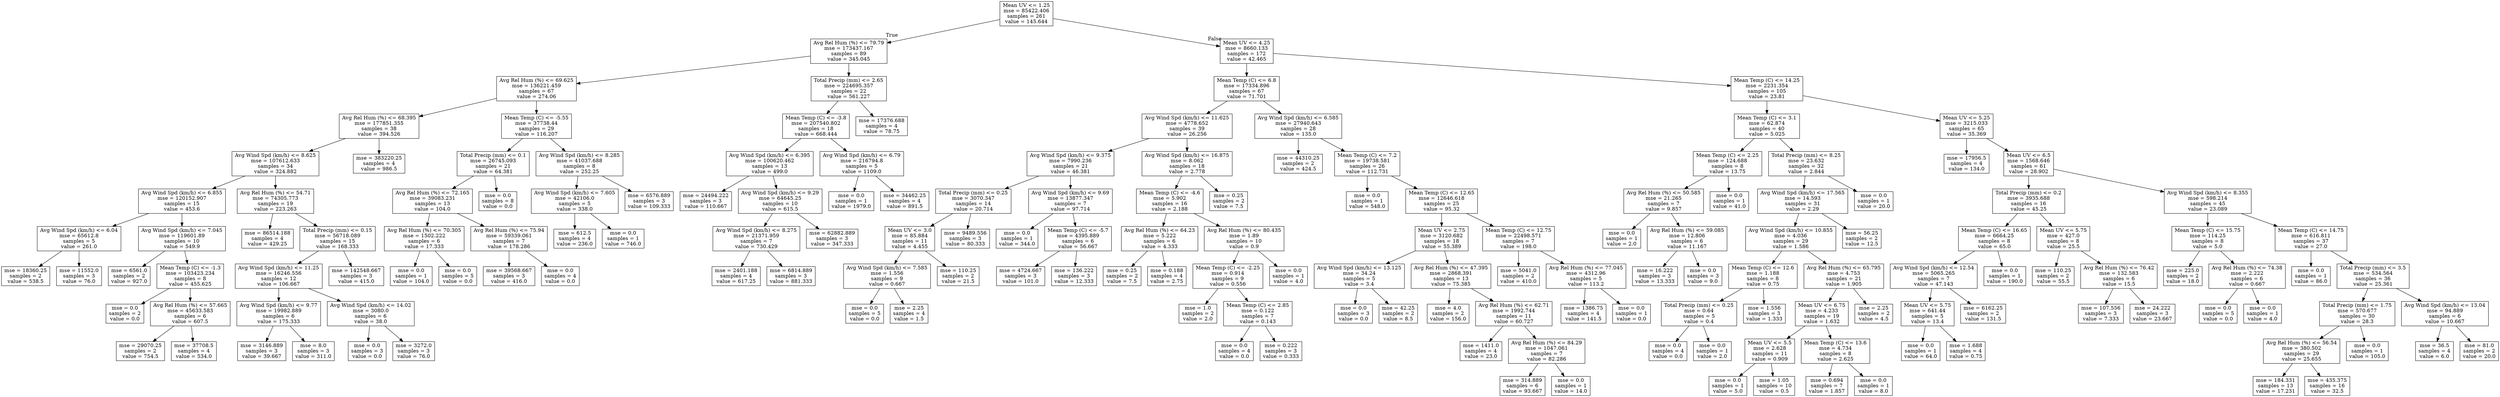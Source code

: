 digraph Tree {
node [shape=box] ;
0 [label="Mean UV <= 1.25\nmse = 85422.406\nsamples = 261\nvalue = 145.644"] ;
1 [label="Avg Rel Hum (%) <= 79.79\nmse = 173437.167\nsamples = 89\nvalue = 345.045"] ;
0 -> 1 [labeldistance=2.5, labelangle=45, headlabel="True"] ;
2 [label="Avg Rel Hum (%) <= 69.625\nmse = 136221.459\nsamples = 67\nvalue = 274.06"] ;
1 -> 2 ;
3 [label="Avg Rel Hum (%) <= 68.395\nmse = 177851.355\nsamples = 38\nvalue = 394.526"] ;
2 -> 3 ;
4 [label="Avg Wind Spd (km/h) <= 8.625\nmse = 107612.633\nsamples = 34\nvalue = 324.882"] ;
3 -> 4 ;
5 [label="Avg Wind Spd (km/h) <= 6.855\nmse = 120152.907\nsamples = 15\nvalue = 453.6"] ;
4 -> 5 ;
6 [label="Avg Wind Spd (km/h) <= 6.04\nmse = 65612.8\nsamples = 5\nvalue = 261.0"] ;
5 -> 6 ;
7 [label="mse = 18360.25\nsamples = 2\nvalue = 538.5"] ;
6 -> 7 ;
8 [label="mse = 11552.0\nsamples = 3\nvalue = 76.0"] ;
6 -> 8 ;
9 [label="Avg Wind Spd (km/h) <= 7.045\nmse = 119601.89\nsamples = 10\nvalue = 549.9"] ;
5 -> 9 ;
10 [label="mse = 6561.0\nsamples = 2\nvalue = 927.0"] ;
9 -> 10 ;
11 [label="Mean Temp (C) <= -1.3\nmse = 103423.234\nsamples = 8\nvalue = 455.625"] ;
9 -> 11 ;
12 [label="mse = 0.0\nsamples = 2\nvalue = 0.0"] ;
11 -> 12 ;
13 [label="Avg Rel Hum (%) <= 57.665\nmse = 45633.583\nsamples = 6\nvalue = 607.5"] ;
11 -> 13 ;
14 [label="mse = 29070.25\nsamples = 2\nvalue = 754.5"] ;
13 -> 14 ;
15 [label="mse = 37708.5\nsamples = 4\nvalue = 534.0"] ;
13 -> 15 ;
16 [label="Avg Rel Hum (%) <= 54.71\nmse = 74305.773\nsamples = 19\nvalue = 223.263"] ;
4 -> 16 ;
17 [label="mse = 86514.188\nsamples = 4\nvalue = 429.25"] ;
16 -> 17 ;
18 [label="Total Precip (mm) <= 0.15\nmse = 56718.089\nsamples = 15\nvalue = 168.333"] ;
16 -> 18 ;
19 [label="Avg Wind Spd (km/h) <= 11.25\nmse = 16246.556\nsamples = 12\nvalue = 106.667"] ;
18 -> 19 ;
20 [label="Avg Wind Spd (km/h) <= 9.77\nmse = 19982.889\nsamples = 6\nvalue = 175.333"] ;
19 -> 20 ;
21 [label="mse = 3146.889\nsamples = 3\nvalue = 39.667"] ;
20 -> 21 ;
22 [label="mse = 8.0\nsamples = 3\nvalue = 311.0"] ;
20 -> 22 ;
23 [label="Avg Wind Spd (km/h) <= 14.02\nmse = 3080.0\nsamples = 6\nvalue = 38.0"] ;
19 -> 23 ;
24 [label="mse = 0.0\nsamples = 3\nvalue = 0.0"] ;
23 -> 24 ;
25 [label="mse = 3272.0\nsamples = 3\nvalue = 76.0"] ;
23 -> 25 ;
26 [label="mse = 142548.667\nsamples = 3\nvalue = 415.0"] ;
18 -> 26 ;
27 [label="mse = 383220.25\nsamples = 4\nvalue = 986.5"] ;
3 -> 27 ;
28 [label="Mean Temp (C) <= -5.55\nmse = 37738.44\nsamples = 29\nvalue = 116.207"] ;
2 -> 28 ;
29 [label="Total Precip (mm) <= 0.1\nmse = 26745.093\nsamples = 21\nvalue = 64.381"] ;
28 -> 29 ;
30 [label="Avg Rel Hum (%) <= 72.165\nmse = 39083.231\nsamples = 13\nvalue = 104.0"] ;
29 -> 30 ;
31 [label="Avg Rel Hum (%) <= 70.305\nmse = 1502.222\nsamples = 6\nvalue = 17.333"] ;
30 -> 31 ;
32 [label="mse = 0.0\nsamples = 1\nvalue = 104.0"] ;
31 -> 32 ;
33 [label="mse = 0.0\nsamples = 5\nvalue = 0.0"] ;
31 -> 33 ;
34 [label="Avg Rel Hum (%) <= 75.94\nmse = 59339.061\nsamples = 7\nvalue = 178.286"] ;
30 -> 34 ;
35 [label="mse = 39568.667\nsamples = 3\nvalue = 416.0"] ;
34 -> 35 ;
36 [label="mse = 0.0\nsamples = 4\nvalue = 0.0"] ;
34 -> 36 ;
37 [label="mse = 0.0\nsamples = 8\nvalue = 0.0"] ;
29 -> 37 ;
38 [label="Avg Wind Spd (km/h) <= 8.285\nmse = 41037.688\nsamples = 8\nvalue = 252.25"] ;
28 -> 38 ;
39 [label="Avg Wind Spd (km/h) <= 7.605\nmse = 42106.0\nsamples = 5\nvalue = 338.0"] ;
38 -> 39 ;
40 [label="mse = 612.5\nsamples = 4\nvalue = 236.0"] ;
39 -> 40 ;
41 [label="mse = 0.0\nsamples = 1\nvalue = 746.0"] ;
39 -> 41 ;
42 [label="mse = 6576.889\nsamples = 3\nvalue = 109.333"] ;
38 -> 42 ;
43 [label="Total Precip (mm) <= 2.65\nmse = 224695.357\nsamples = 22\nvalue = 561.227"] ;
1 -> 43 ;
44 [label="Mean Temp (C) <= -3.8\nmse = 207540.802\nsamples = 18\nvalue = 668.444"] ;
43 -> 44 ;
45 [label="Avg Wind Spd (km/h) <= 6.395\nmse = 100620.462\nsamples = 13\nvalue = 499.0"] ;
44 -> 45 ;
46 [label="mse = 24494.222\nsamples = 3\nvalue = 110.667"] ;
45 -> 46 ;
47 [label="Avg Wind Spd (km/h) <= 9.29\nmse = 64645.25\nsamples = 10\nvalue = 615.5"] ;
45 -> 47 ;
48 [label="Avg Wind Spd (km/h) <= 8.275\nmse = 21371.959\nsamples = 7\nvalue = 730.429"] ;
47 -> 48 ;
49 [label="mse = 2401.188\nsamples = 4\nvalue = 617.25"] ;
48 -> 49 ;
50 [label="mse = 6814.889\nsamples = 3\nvalue = 881.333"] ;
48 -> 50 ;
51 [label="mse = 62882.889\nsamples = 3\nvalue = 347.333"] ;
47 -> 51 ;
52 [label="Avg Wind Spd (km/h) <= 6.79\nmse = 216794.8\nsamples = 5\nvalue = 1109.0"] ;
44 -> 52 ;
53 [label="mse = 0.0\nsamples = 1\nvalue = 1979.0"] ;
52 -> 53 ;
54 [label="mse = 34462.25\nsamples = 4\nvalue = 891.5"] ;
52 -> 54 ;
55 [label="mse = 17376.688\nsamples = 4\nvalue = 78.75"] ;
43 -> 55 ;
56 [label="Mean UV <= 4.25\nmse = 8660.133\nsamples = 172\nvalue = 42.465"] ;
0 -> 56 [labeldistance=2.5, labelangle=-45, headlabel="False"] ;
57 [label="Mean Temp (C) <= 6.8\nmse = 17334.896\nsamples = 67\nvalue = 71.701"] ;
56 -> 57 ;
58 [label="Avg Wind Spd (km/h) <= 11.625\nmse = 4778.652\nsamples = 39\nvalue = 26.256"] ;
57 -> 58 ;
59 [label="Avg Wind Spd (km/h) <= 9.375\nmse = 7990.236\nsamples = 21\nvalue = 46.381"] ;
58 -> 59 ;
60 [label="Total Precip (mm) <= 0.25\nmse = 3070.347\nsamples = 14\nvalue = 20.714"] ;
59 -> 60 ;
61 [label="Mean UV <= 3.0\nmse = 85.884\nsamples = 11\nvalue = 4.455"] ;
60 -> 61 ;
62 [label="Avg Wind Spd (km/h) <= 7.585\nmse = 1.556\nsamples = 9\nvalue = 0.667"] ;
61 -> 62 ;
63 [label="mse = 0.0\nsamples = 5\nvalue = 0.0"] ;
62 -> 63 ;
64 [label="mse = 2.25\nsamples = 4\nvalue = 1.5"] ;
62 -> 64 ;
65 [label="mse = 110.25\nsamples = 2\nvalue = 21.5"] ;
61 -> 65 ;
66 [label="mse = 9489.556\nsamples = 3\nvalue = 80.333"] ;
60 -> 66 ;
67 [label="Avg Wind Spd (km/h) <= 9.69\nmse = 13877.347\nsamples = 7\nvalue = 97.714"] ;
59 -> 67 ;
68 [label="mse = 0.0\nsamples = 1\nvalue = 344.0"] ;
67 -> 68 ;
69 [label="Mean Temp (C) <= -5.7\nmse = 4395.889\nsamples = 6\nvalue = 56.667"] ;
67 -> 69 ;
70 [label="mse = 4724.667\nsamples = 3\nvalue = 101.0"] ;
69 -> 70 ;
71 [label="mse = 136.222\nsamples = 3\nvalue = 12.333"] ;
69 -> 71 ;
72 [label="Avg Wind Spd (km/h) <= 16.875\nmse = 8.062\nsamples = 18\nvalue = 2.778"] ;
58 -> 72 ;
73 [label="Mean Temp (C) <= -4.6\nmse = 5.902\nsamples = 16\nvalue = 2.188"] ;
72 -> 73 ;
74 [label="Avg Rel Hum (%) <= 64.23\nmse = 5.222\nsamples = 6\nvalue = 4.333"] ;
73 -> 74 ;
75 [label="mse = 0.25\nsamples = 2\nvalue = 7.5"] ;
74 -> 75 ;
76 [label="mse = 0.188\nsamples = 4\nvalue = 2.75"] ;
74 -> 76 ;
77 [label="Avg Rel Hum (%) <= 80.435\nmse = 1.89\nsamples = 10\nvalue = 0.9"] ;
73 -> 77 ;
78 [label="Mean Temp (C) <= -2.25\nmse = 0.914\nsamples = 9\nvalue = 0.556"] ;
77 -> 78 ;
79 [label="mse = 1.0\nsamples = 2\nvalue = 2.0"] ;
78 -> 79 ;
80 [label="Mean Temp (C) <= 2.85\nmse = 0.122\nsamples = 7\nvalue = 0.143"] ;
78 -> 80 ;
81 [label="mse = 0.0\nsamples = 4\nvalue = 0.0"] ;
80 -> 81 ;
82 [label="mse = 0.222\nsamples = 3\nvalue = 0.333"] ;
80 -> 82 ;
83 [label="mse = 0.0\nsamples = 1\nvalue = 4.0"] ;
77 -> 83 ;
84 [label="mse = 0.25\nsamples = 2\nvalue = 7.5"] ;
72 -> 84 ;
85 [label="Avg Wind Spd (km/h) <= 6.585\nmse = 27940.643\nsamples = 28\nvalue = 135.0"] ;
57 -> 85 ;
86 [label="mse = 44310.25\nsamples = 2\nvalue = 424.5"] ;
85 -> 86 ;
87 [label="Mean Temp (C) <= 7.2\nmse = 19738.581\nsamples = 26\nvalue = 112.731"] ;
85 -> 87 ;
88 [label="mse = 0.0\nsamples = 1\nvalue = 548.0"] ;
87 -> 88 ;
89 [label="Mean Temp (C) <= 12.65\nmse = 12646.618\nsamples = 25\nvalue = 95.32"] ;
87 -> 89 ;
90 [label="Mean UV <= 2.75\nmse = 3120.682\nsamples = 18\nvalue = 55.389"] ;
89 -> 90 ;
91 [label="Avg Wind Spd (km/h) <= 13.125\nmse = 34.24\nsamples = 5\nvalue = 3.4"] ;
90 -> 91 ;
92 [label="mse = 0.0\nsamples = 3\nvalue = 0.0"] ;
91 -> 92 ;
93 [label="mse = 42.25\nsamples = 2\nvalue = 8.5"] ;
91 -> 93 ;
94 [label="Avg Rel Hum (%) <= 47.395\nmse = 2868.391\nsamples = 13\nvalue = 75.385"] ;
90 -> 94 ;
95 [label="mse = 4.0\nsamples = 2\nvalue = 156.0"] ;
94 -> 95 ;
96 [label="Avg Rel Hum (%) <= 62.71\nmse = 1992.744\nsamples = 11\nvalue = 60.727"] ;
94 -> 96 ;
97 [label="mse = 1411.0\nsamples = 4\nvalue = 23.0"] ;
96 -> 97 ;
98 [label="Avg Rel Hum (%) <= 84.29\nmse = 1047.061\nsamples = 7\nvalue = 82.286"] ;
96 -> 98 ;
99 [label="mse = 314.889\nsamples = 6\nvalue = 93.667"] ;
98 -> 99 ;
100 [label="mse = 0.0\nsamples = 1\nvalue = 14.0"] ;
98 -> 100 ;
101 [label="Mean Temp (C) <= 12.75\nmse = 22498.571\nsamples = 7\nvalue = 198.0"] ;
89 -> 101 ;
102 [label="mse = 5041.0\nsamples = 2\nvalue = 410.0"] ;
101 -> 102 ;
103 [label="Avg Rel Hum (%) <= 77.045\nmse = 4312.96\nsamples = 5\nvalue = 113.2"] ;
101 -> 103 ;
104 [label="mse = 1386.75\nsamples = 4\nvalue = 141.5"] ;
103 -> 104 ;
105 [label="mse = 0.0\nsamples = 1\nvalue = 0.0"] ;
103 -> 105 ;
106 [label="Mean Temp (C) <= 14.25\nmse = 2231.354\nsamples = 105\nvalue = 23.81"] ;
56 -> 106 ;
107 [label="Mean Temp (C) <= 3.1\nmse = 62.874\nsamples = 40\nvalue = 5.025"] ;
106 -> 107 ;
108 [label="Mean Temp (C) <= 2.25\nmse = 124.688\nsamples = 8\nvalue = 13.75"] ;
107 -> 108 ;
109 [label="Avg Rel Hum (%) <= 50.585\nmse = 21.265\nsamples = 7\nvalue = 9.857"] ;
108 -> 109 ;
110 [label="mse = 0.0\nsamples = 1\nvalue = 2.0"] ;
109 -> 110 ;
111 [label="Avg Rel Hum (%) <= 59.085\nmse = 12.806\nsamples = 6\nvalue = 11.167"] ;
109 -> 111 ;
112 [label="mse = 16.222\nsamples = 3\nvalue = 13.333"] ;
111 -> 112 ;
113 [label="mse = 0.0\nsamples = 3\nvalue = 9.0"] ;
111 -> 113 ;
114 [label="mse = 0.0\nsamples = 1\nvalue = 41.0"] ;
108 -> 114 ;
115 [label="Total Precip (mm) <= 8.25\nmse = 23.632\nsamples = 32\nvalue = 2.844"] ;
107 -> 115 ;
116 [label="Avg Wind Spd (km/h) <= 17.565\nmse = 14.593\nsamples = 31\nvalue = 2.29"] ;
115 -> 116 ;
117 [label="Avg Wind Spd (km/h) <= 10.855\nmse = 4.036\nsamples = 29\nvalue = 1.586"] ;
116 -> 117 ;
118 [label="Mean Temp (C) <= 12.6\nmse = 1.188\nsamples = 8\nvalue = 0.75"] ;
117 -> 118 ;
119 [label="Total Precip (mm) <= 0.25\nmse = 0.64\nsamples = 5\nvalue = 0.4"] ;
118 -> 119 ;
120 [label="mse = 0.0\nsamples = 4\nvalue = 0.0"] ;
119 -> 120 ;
121 [label="mse = 0.0\nsamples = 1\nvalue = 2.0"] ;
119 -> 121 ;
122 [label="mse = 1.556\nsamples = 3\nvalue = 1.333"] ;
118 -> 122 ;
123 [label="Avg Rel Hum (%) <= 65.795\nmse = 4.753\nsamples = 21\nvalue = 1.905"] ;
117 -> 123 ;
124 [label="Mean UV <= 6.75\nmse = 4.233\nsamples = 19\nvalue = 1.632"] ;
123 -> 124 ;
125 [label="Mean UV <= 5.5\nmse = 2.628\nsamples = 11\nvalue = 0.909"] ;
124 -> 125 ;
126 [label="mse = 0.0\nsamples = 1\nvalue = 5.0"] ;
125 -> 126 ;
127 [label="mse = 1.05\nsamples = 10\nvalue = 0.5"] ;
125 -> 127 ;
128 [label="Mean Temp (C) <= 13.6\nmse = 4.734\nsamples = 8\nvalue = 2.625"] ;
124 -> 128 ;
129 [label="mse = 0.694\nsamples = 7\nvalue = 1.857"] ;
128 -> 129 ;
130 [label="mse = 0.0\nsamples = 1\nvalue = 8.0"] ;
128 -> 130 ;
131 [label="mse = 2.25\nsamples = 2\nvalue = 4.5"] ;
123 -> 131 ;
132 [label="mse = 56.25\nsamples = 2\nvalue = 12.5"] ;
116 -> 132 ;
133 [label="mse = 0.0\nsamples = 1\nvalue = 20.0"] ;
115 -> 133 ;
134 [label="Mean UV <= 5.25\nmse = 3215.033\nsamples = 65\nvalue = 35.369"] ;
106 -> 134 ;
135 [label="mse = 17956.5\nsamples = 4\nvalue = 134.0"] ;
134 -> 135 ;
136 [label="Mean UV <= 6.5\nmse = 1568.646\nsamples = 61\nvalue = 28.902"] ;
134 -> 136 ;
137 [label="Total Precip (mm) <= 0.2\nmse = 3935.688\nsamples = 16\nvalue = 45.25"] ;
136 -> 137 ;
138 [label="Mean Temp (C) <= 16.65\nmse = 6664.25\nsamples = 8\nvalue = 65.0"] ;
137 -> 138 ;
139 [label="Avg Wind Spd (km/h) <= 12.54\nmse = 5065.265\nsamples = 7\nvalue = 47.143"] ;
138 -> 139 ;
140 [label="Mean UV <= 5.75\nmse = 641.44\nsamples = 5\nvalue = 13.4"] ;
139 -> 140 ;
141 [label="mse = 0.0\nsamples = 1\nvalue = 64.0"] ;
140 -> 141 ;
142 [label="mse = 1.688\nsamples = 4\nvalue = 0.75"] ;
140 -> 142 ;
143 [label="mse = 6162.25\nsamples = 2\nvalue = 131.5"] ;
139 -> 143 ;
144 [label="mse = 0.0\nsamples = 1\nvalue = 190.0"] ;
138 -> 144 ;
145 [label="Mean UV <= 5.75\nmse = 427.0\nsamples = 8\nvalue = 25.5"] ;
137 -> 145 ;
146 [label="mse = 110.25\nsamples = 2\nvalue = 55.5"] ;
145 -> 146 ;
147 [label="Avg Rel Hum (%) <= 76.42\nmse = 132.583\nsamples = 6\nvalue = 15.5"] ;
145 -> 147 ;
148 [label="mse = 107.556\nsamples = 3\nvalue = 7.333"] ;
147 -> 148 ;
149 [label="mse = 24.222\nsamples = 3\nvalue = 23.667"] ;
147 -> 149 ;
150 [label="Avg Wind Spd (km/h) <= 8.355\nmse = 598.214\nsamples = 45\nvalue = 23.089"] ;
136 -> 150 ;
151 [label="Mean Temp (C) <= 15.75\nmse = 114.25\nsamples = 8\nvalue = 5.0"] ;
150 -> 151 ;
152 [label="mse = 225.0\nsamples = 2\nvalue = 18.0"] ;
151 -> 152 ;
153 [label="Avg Rel Hum (%) <= 74.38\nmse = 2.222\nsamples = 6\nvalue = 0.667"] ;
151 -> 153 ;
154 [label="mse = 0.0\nsamples = 5\nvalue = 0.0"] ;
153 -> 154 ;
155 [label="mse = 0.0\nsamples = 1\nvalue = 4.0"] ;
153 -> 155 ;
156 [label="Mean Temp (C) <= 14.75\nmse = 616.811\nsamples = 37\nvalue = 27.0"] ;
150 -> 156 ;
157 [label="mse = 0.0\nsamples = 1\nvalue = 86.0"] ;
156 -> 157 ;
158 [label="Total Precip (mm) <= 3.5\nmse = 534.564\nsamples = 36\nvalue = 25.361"] ;
156 -> 158 ;
159 [label="Total Precip (mm) <= 1.75\nmse = 570.677\nsamples = 30\nvalue = 28.3"] ;
158 -> 159 ;
160 [label="Avg Rel Hum (%) <= 56.54\nmse = 380.502\nsamples = 29\nvalue = 25.655"] ;
159 -> 160 ;
161 [label="mse = 184.331\nsamples = 13\nvalue = 17.231"] ;
160 -> 161 ;
162 [label="mse = 435.375\nsamples = 16\nvalue = 32.5"] ;
160 -> 162 ;
163 [label="mse = 0.0\nsamples = 1\nvalue = 105.0"] ;
159 -> 163 ;
164 [label="Avg Wind Spd (km/h) <= 13.04\nmse = 94.889\nsamples = 6\nvalue = 10.667"] ;
158 -> 164 ;
165 [label="mse = 36.5\nsamples = 4\nvalue = 6.0"] ;
164 -> 165 ;
166 [label="mse = 81.0\nsamples = 2\nvalue = 20.0"] ;
164 -> 166 ;
}